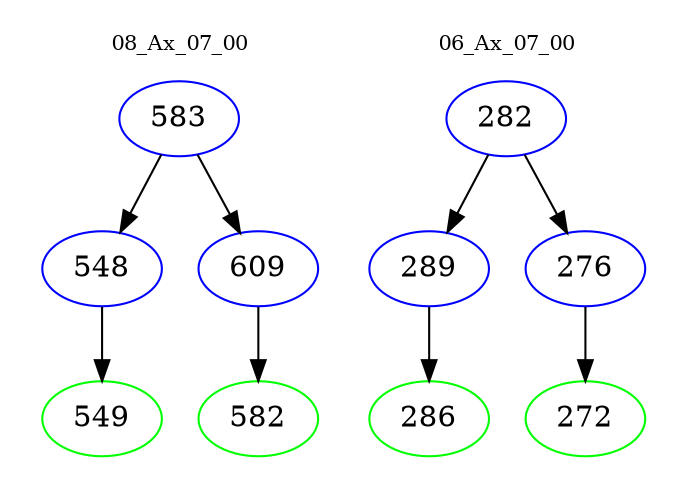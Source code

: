 digraph{
subgraph cluster_0 {
color = white
label = "08_Ax_07_00";
fontsize=10;
T0_583 [label="583", color="blue"]
T0_583 -> T0_548 [color="black"]
T0_548 [label="548", color="blue"]
T0_548 -> T0_549 [color="black"]
T0_549 [label="549", color="green"]
T0_583 -> T0_609 [color="black"]
T0_609 [label="609", color="blue"]
T0_609 -> T0_582 [color="black"]
T0_582 [label="582", color="green"]
}
subgraph cluster_1 {
color = white
label = "06_Ax_07_00";
fontsize=10;
T1_282 [label="282", color="blue"]
T1_282 -> T1_289 [color="black"]
T1_289 [label="289", color="blue"]
T1_289 -> T1_286 [color="black"]
T1_286 [label="286", color="green"]
T1_282 -> T1_276 [color="black"]
T1_276 [label="276", color="blue"]
T1_276 -> T1_272 [color="black"]
T1_272 [label="272", color="green"]
}
}
